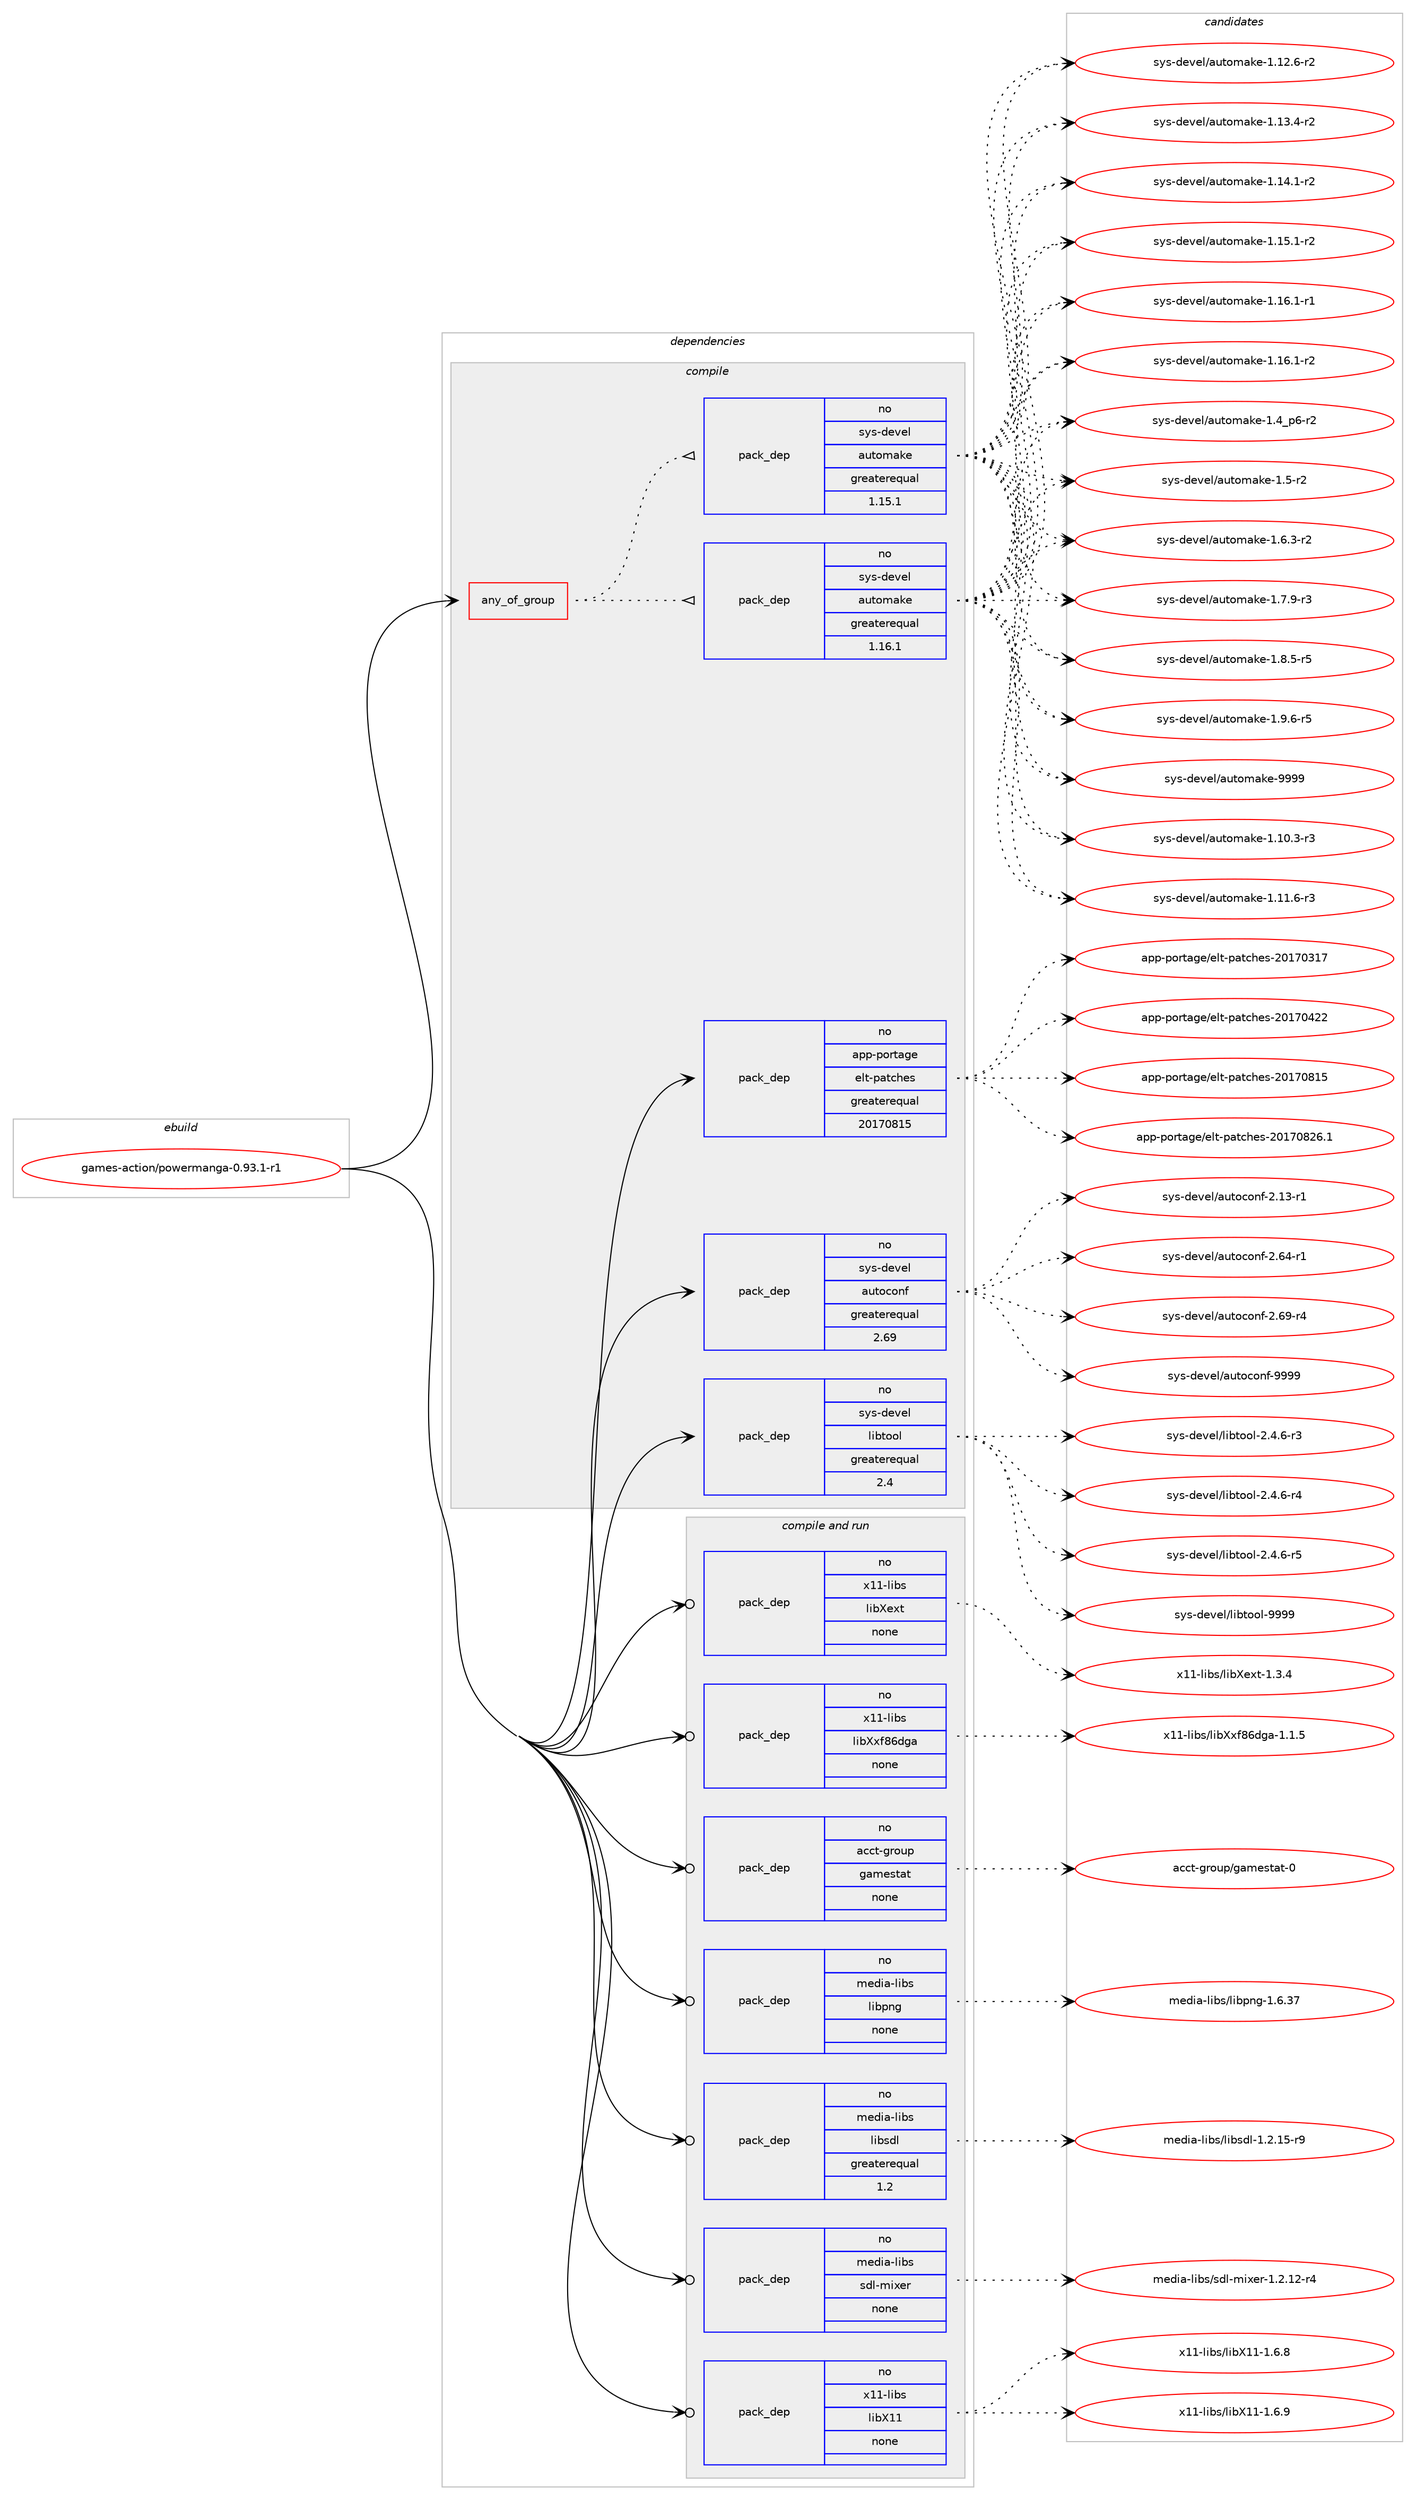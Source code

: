 digraph prolog {

# *************
# Graph options
# *************

newrank=true;
concentrate=true;
compound=true;
graph [rankdir=LR,fontname=Helvetica,fontsize=10,ranksep=1.5];#, ranksep=2.5, nodesep=0.2];
edge  [arrowhead=vee];
node  [fontname=Helvetica,fontsize=10];

# **********
# The ebuild
# **********

subgraph cluster_leftcol {
color=gray;
rank=same;
label=<<i>ebuild</i>>;
id [label="games-action/powermanga-0.93.1-r1", color=red, width=4, href="../games-action/powermanga-0.93.1-r1.svg"];
}

# ****************
# The dependencies
# ****************

subgraph cluster_midcol {
color=gray;
label=<<i>dependencies</i>>;
subgraph cluster_compile {
fillcolor="#eeeeee";
style=filled;
label=<<i>compile</i>>;
subgraph any11876 {
dependency736076 [label=<<TABLE BORDER="0" CELLBORDER="1" CELLSPACING="0" CELLPADDING="4"><TR><TD CELLPADDING="10">any_of_group</TD></TR></TABLE>>, shape=none, color=red];subgraph pack539674 {
dependency736077 [label=<<TABLE BORDER="0" CELLBORDER="1" CELLSPACING="0" CELLPADDING="4" WIDTH="220"><TR><TD ROWSPAN="6" CELLPADDING="30">pack_dep</TD></TR><TR><TD WIDTH="110">no</TD></TR><TR><TD>sys-devel</TD></TR><TR><TD>automake</TD></TR><TR><TD>greaterequal</TD></TR><TR><TD>1.16.1</TD></TR></TABLE>>, shape=none, color=blue];
}
dependency736076:e -> dependency736077:w [weight=20,style="dotted",arrowhead="oinv"];
subgraph pack539675 {
dependency736078 [label=<<TABLE BORDER="0" CELLBORDER="1" CELLSPACING="0" CELLPADDING="4" WIDTH="220"><TR><TD ROWSPAN="6" CELLPADDING="30">pack_dep</TD></TR><TR><TD WIDTH="110">no</TD></TR><TR><TD>sys-devel</TD></TR><TR><TD>automake</TD></TR><TR><TD>greaterequal</TD></TR><TR><TD>1.15.1</TD></TR></TABLE>>, shape=none, color=blue];
}
dependency736076:e -> dependency736078:w [weight=20,style="dotted",arrowhead="oinv"];
}
id:e -> dependency736076:w [weight=20,style="solid",arrowhead="vee"];
subgraph pack539676 {
dependency736079 [label=<<TABLE BORDER="0" CELLBORDER="1" CELLSPACING="0" CELLPADDING="4" WIDTH="220"><TR><TD ROWSPAN="6" CELLPADDING="30">pack_dep</TD></TR><TR><TD WIDTH="110">no</TD></TR><TR><TD>app-portage</TD></TR><TR><TD>elt-patches</TD></TR><TR><TD>greaterequal</TD></TR><TR><TD>20170815</TD></TR></TABLE>>, shape=none, color=blue];
}
id:e -> dependency736079:w [weight=20,style="solid",arrowhead="vee"];
subgraph pack539677 {
dependency736080 [label=<<TABLE BORDER="0" CELLBORDER="1" CELLSPACING="0" CELLPADDING="4" WIDTH="220"><TR><TD ROWSPAN="6" CELLPADDING="30">pack_dep</TD></TR><TR><TD WIDTH="110">no</TD></TR><TR><TD>sys-devel</TD></TR><TR><TD>autoconf</TD></TR><TR><TD>greaterequal</TD></TR><TR><TD>2.69</TD></TR></TABLE>>, shape=none, color=blue];
}
id:e -> dependency736080:w [weight=20,style="solid",arrowhead="vee"];
subgraph pack539678 {
dependency736081 [label=<<TABLE BORDER="0" CELLBORDER="1" CELLSPACING="0" CELLPADDING="4" WIDTH="220"><TR><TD ROWSPAN="6" CELLPADDING="30">pack_dep</TD></TR><TR><TD WIDTH="110">no</TD></TR><TR><TD>sys-devel</TD></TR><TR><TD>libtool</TD></TR><TR><TD>greaterequal</TD></TR><TR><TD>2.4</TD></TR></TABLE>>, shape=none, color=blue];
}
id:e -> dependency736081:w [weight=20,style="solid",arrowhead="vee"];
}
subgraph cluster_compileandrun {
fillcolor="#eeeeee";
style=filled;
label=<<i>compile and run</i>>;
subgraph pack539679 {
dependency736082 [label=<<TABLE BORDER="0" CELLBORDER="1" CELLSPACING="0" CELLPADDING="4" WIDTH="220"><TR><TD ROWSPAN="6" CELLPADDING="30">pack_dep</TD></TR><TR><TD WIDTH="110">no</TD></TR><TR><TD>acct-group</TD></TR><TR><TD>gamestat</TD></TR><TR><TD>none</TD></TR><TR><TD></TD></TR></TABLE>>, shape=none, color=blue];
}
id:e -> dependency736082:w [weight=20,style="solid",arrowhead="odotvee"];
subgraph pack539680 {
dependency736083 [label=<<TABLE BORDER="0" CELLBORDER="1" CELLSPACING="0" CELLPADDING="4" WIDTH="220"><TR><TD ROWSPAN="6" CELLPADDING="30">pack_dep</TD></TR><TR><TD WIDTH="110">no</TD></TR><TR><TD>media-libs</TD></TR><TR><TD>libpng</TD></TR><TR><TD>none</TD></TR><TR><TD></TD></TR></TABLE>>, shape=none, color=blue];
}
id:e -> dependency736083:w [weight=20,style="solid",arrowhead="odotvee"];
subgraph pack539681 {
dependency736084 [label=<<TABLE BORDER="0" CELLBORDER="1" CELLSPACING="0" CELLPADDING="4" WIDTH="220"><TR><TD ROWSPAN="6" CELLPADDING="30">pack_dep</TD></TR><TR><TD WIDTH="110">no</TD></TR><TR><TD>media-libs</TD></TR><TR><TD>libsdl</TD></TR><TR><TD>greaterequal</TD></TR><TR><TD>1.2</TD></TR></TABLE>>, shape=none, color=blue];
}
id:e -> dependency736084:w [weight=20,style="solid",arrowhead="odotvee"];
subgraph pack539682 {
dependency736085 [label=<<TABLE BORDER="0" CELLBORDER="1" CELLSPACING="0" CELLPADDING="4" WIDTH="220"><TR><TD ROWSPAN="6" CELLPADDING="30">pack_dep</TD></TR><TR><TD WIDTH="110">no</TD></TR><TR><TD>media-libs</TD></TR><TR><TD>sdl-mixer</TD></TR><TR><TD>none</TD></TR><TR><TD></TD></TR></TABLE>>, shape=none, color=blue];
}
id:e -> dependency736085:w [weight=20,style="solid",arrowhead="odotvee"];
subgraph pack539683 {
dependency736086 [label=<<TABLE BORDER="0" CELLBORDER="1" CELLSPACING="0" CELLPADDING="4" WIDTH="220"><TR><TD ROWSPAN="6" CELLPADDING="30">pack_dep</TD></TR><TR><TD WIDTH="110">no</TD></TR><TR><TD>x11-libs</TD></TR><TR><TD>libX11</TD></TR><TR><TD>none</TD></TR><TR><TD></TD></TR></TABLE>>, shape=none, color=blue];
}
id:e -> dependency736086:w [weight=20,style="solid",arrowhead="odotvee"];
subgraph pack539684 {
dependency736087 [label=<<TABLE BORDER="0" CELLBORDER="1" CELLSPACING="0" CELLPADDING="4" WIDTH="220"><TR><TD ROWSPAN="6" CELLPADDING="30">pack_dep</TD></TR><TR><TD WIDTH="110">no</TD></TR><TR><TD>x11-libs</TD></TR><TR><TD>libXext</TD></TR><TR><TD>none</TD></TR><TR><TD></TD></TR></TABLE>>, shape=none, color=blue];
}
id:e -> dependency736087:w [weight=20,style="solid",arrowhead="odotvee"];
subgraph pack539685 {
dependency736088 [label=<<TABLE BORDER="0" CELLBORDER="1" CELLSPACING="0" CELLPADDING="4" WIDTH="220"><TR><TD ROWSPAN="6" CELLPADDING="30">pack_dep</TD></TR><TR><TD WIDTH="110">no</TD></TR><TR><TD>x11-libs</TD></TR><TR><TD>libXxf86dga</TD></TR><TR><TD>none</TD></TR><TR><TD></TD></TR></TABLE>>, shape=none, color=blue];
}
id:e -> dependency736088:w [weight=20,style="solid",arrowhead="odotvee"];
}
subgraph cluster_run {
fillcolor="#eeeeee";
style=filled;
label=<<i>run</i>>;
}
}

# **************
# The candidates
# **************

subgraph cluster_choices {
rank=same;
color=gray;
label=<<i>candidates</i>>;

subgraph choice539674 {
color=black;
nodesep=1;
choice11512111545100101118101108479711711611110997107101454946494846514511451 [label="sys-devel/automake-1.10.3-r3", color=red, width=4,href="../sys-devel/automake-1.10.3-r3.svg"];
choice11512111545100101118101108479711711611110997107101454946494946544511451 [label="sys-devel/automake-1.11.6-r3", color=red, width=4,href="../sys-devel/automake-1.11.6-r3.svg"];
choice11512111545100101118101108479711711611110997107101454946495046544511450 [label="sys-devel/automake-1.12.6-r2", color=red, width=4,href="../sys-devel/automake-1.12.6-r2.svg"];
choice11512111545100101118101108479711711611110997107101454946495146524511450 [label="sys-devel/automake-1.13.4-r2", color=red, width=4,href="../sys-devel/automake-1.13.4-r2.svg"];
choice11512111545100101118101108479711711611110997107101454946495246494511450 [label="sys-devel/automake-1.14.1-r2", color=red, width=4,href="../sys-devel/automake-1.14.1-r2.svg"];
choice11512111545100101118101108479711711611110997107101454946495346494511450 [label="sys-devel/automake-1.15.1-r2", color=red, width=4,href="../sys-devel/automake-1.15.1-r2.svg"];
choice11512111545100101118101108479711711611110997107101454946495446494511449 [label="sys-devel/automake-1.16.1-r1", color=red, width=4,href="../sys-devel/automake-1.16.1-r1.svg"];
choice11512111545100101118101108479711711611110997107101454946495446494511450 [label="sys-devel/automake-1.16.1-r2", color=red, width=4,href="../sys-devel/automake-1.16.1-r2.svg"];
choice115121115451001011181011084797117116111109971071014549465295112544511450 [label="sys-devel/automake-1.4_p6-r2", color=red, width=4,href="../sys-devel/automake-1.4_p6-r2.svg"];
choice11512111545100101118101108479711711611110997107101454946534511450 [label="sys-devel/automake-1.5-r2", color=red, width=4,href="../sys-devel/automake-1.5-r2.svg"];
choice115121115451001011181011084797117116111109971071014549465446514511450 [label="sys-devel/automake-1.6.3-r2", color=red, width=4,href="../sys-devel/automake-1.6.3-r2.svg"];
choice115121115451001011181011084797117116111109971071014549465546574511451 [label="sys-devel/automake-1.7.9-r3", color=red, width=4,href="../sys-devel/automake-1.7.9-r3.svg"];
choice115121115451001011181011084797117116111109971071014549465646534511453 [label="sys-devel/automake-1.8.5-r5", color=red, width=4,href="../sys-devel/automake-1.8.5-r5.svg"];
choice115121115451001011181011084797117116111109971071014549465746544511453 [label="sys-devel/automake-1.9.6-r5", color=red, width=4,href="../sys-devel/automake-1.9.6-r5.svg"];
choice115121115451001011181011084797117116111109971071014557575757 [label="sys-devel/automake-9999", color=red, width=4,href="../sys-devel/automake-9999.svg"];
dependency736077:e -> choice11512111545100101118101108479711711611110997107101454946494846514511451:w [style=dotted,weight="100"];
dependency736077:e -> choice11512111545100101118101108479711711611110997107101454946494946544511451:w [style=dotted,weight="100"];
dependency736077:e -> choice11512111545100101118101108479711711611110997107101454946495046544511450:w [style=dotted,weight="100"];
dependency736077:e -> choice11512111545100101118101108479711711611110997107101454946495146524511450:w [style=dotted,weight="100"];
dependency736077:e -> choice11512111545100101118101108479711711611110997107101454946495246494511450:w [style=dotted,weight="100"];
dependency736077:e -> choice11512111545100101118101108479711711611110997107101454946495346494511450:w [style=dotted,weight="100"];
dependency736077:e -> choice11512111545100101118101108479711711611110997107101454946495446494511449:w [style=dotted,weight="100"];
dependency736077:e -> choice11512111545100101118101108479711711611110997107101454946495446494511450:w [style=dotted,weight="100"];
dependency736077:e -> choice115121115451001011181011084797117116111109971071014549465295112544511450:w [style=dotted,weight="100"];
dependency736077:e -> choice11512111545100101118101108479711711611110997107101454946534511450:w [style=dotted,weight="100"];
dependency736077:e -> choice115121115451001011181011084797117116111109971071014549465446514511450:w [style=dotted,weight="100"];
dependency736077:e -> choice115121115451001011181011084797117116111109971071014549465546574511451:w [style=dotted,weight="100"];
dependency736077:e -> choice115121115451001011181011084797117116111109971071014549465646534511453:w [style=dotted,weight="100"];
dependency736077:e -> choice115121115451001011181011084797117116111109971071014549465746544511453:w [style=dotted,weight="100"];
dependency736077:e -> choice115121115451001011181011084797117116111109971071014557575757:w [style=dotted,weight="100"];
}
subgraph choice539675 {
color=black;
nodesep=1;
choice11512111545100101118101108479711711611110997107101454946494846514511451 [label="sys-devel/automake-1.10.3-r3", color=red, width=4,href="../sys-devel/automake-1.10.3-r3.svg"];
choice11512111545100101118101108479711711611110997107101454946494946544511451 [label="sys-devel/automake-1.11.6-r3", color=red, width=4,href="../sys-devel/automake-1.11.6-r3.svg"];
choice11512111545100101118101108479711711611110997107101454946495046544511450 [label="sys-devel/automake-1.12.6-r2", color=red, width=4,href="../sys-devel/automake-1.12.6-r2.svg"];
choice11512111545100101118101108479711711611110997107101454946495146524511450 [label="sys-devel/automake-1.13.4-r2", color=red, width=4,href="../sys-devel/automake-1.13.4-r2.svg"];
choice11512111545100101118101108479711711611110997107101454946495246494511450 [label="sys-devel/automake-1.14.1-r2", color=red, width=4,href="../sys-devel/automake-1.14.1-r2.svg"];
choice11512111545100101118101108479711711611110997107101454946495346494511450 [label="sys-devel/automake-1.15.1-r2", color=red, width=4,href="../sys-devel/automake-1.15.1-r2.svg"];
choice11512111545100101118101108479711711611110997107101454946495446494511449 [label="sys-devel/automake-1.16.1-r1", color=red, width=4,href="../sys-devel/automake-1.16.1-r1.svg"];
choice11512111545100101118101108479711711611110997107101454946495446494511450 [label="sys-devel/automake-1.16.1-r2", color=red, width=4,href="../sys-devel/automake-1.16.1-r2.svg"];
choice115121115451001011181011084797117116111109971071014549465295112544511450 [label="sys-devel/automake-1.4_p6-r2", color=red, width=4,href="../sys-devel/automake-1.4_p6-r2.svg"];
choice11512111545100101118101108479711711611110997107101454946534511450 [label="sys-devel/automake-1.5-r2", color=red, width=4,href="../sys-devel/automake-1.5-r2.svg"];
choice115121115451001011181011084797117116111109971071014549465446514511450 [label="sys-devel/automake-1.6.3-r2", color=red, width=4,href="../sys-devel/automake-1.6.3-r2.svg"];
choice115121115451001011181011084797117116111109971071014549465546574511451 [label="sys-devel/automake-1.7.9-r3", color=red, width=4,href="../sys-devel/automake-1.7.9-r3.svg"];
choice115121115451001011181011084797117116111109971071014549465646534511453 [label="sys-devel/automake-1.8.5-r5", color=red, width=4,href="../sys-devel/automake-1.8.5-r5.svg"];
choice115121115451001011181011084797117116111109971071014549465746544511453 [label="sys-devel/automake-1.9.6-r5", color=red, width=4,href="../sys-devel/automake-1.9.6-r5.svg"];
choice115121115451001011181011084797117116111109971071014557575757 [label="sys-devel/automake-9999", color=red, width=4,href="../sys-devel/automake-9999.svg"];
dependency736078:e -> choice11512111545100101118101108479711711611110997107101454946494846514511451:w [style=dotted,weight="100"];
dependency736078:e -> choice11512111545100101118101108479711711611110997107101454946494946544511451:w [style=dotted,weight="100"];
dependency736078:e -> choice11512111545100101118101108479711711611110997107101454946495046544511450:w [style=dotted,weight="100"];
dependency736078:e -> choice11512111545100101118101108479711711611110997107101454946495146524511450:w [style=dotted,weight="100"];
dependency736078:e -> choice11512111545100101118101108479711711611110997107101454946495246494511450:w [style=dotted,weight="100"];
dependency736078:e -> choice11512111545100101118101108479711711611110997107101454946495346494511450:w [style=dotted,weight="100"];
dependency736078:e -> choice11512111545100101118101108479711711611110997107101454946495446494511449:w [style=dotted,weight="100"];
dependency736078:e -> choice11512111545100101118101108479711711611110997107101454946495446494511450:w [style=dotted,weight="100"];
dependency736078:e -> choice115121115451001011181011084797117116111109971071014549465295112544511450:w [style=dotted,weight="100"];
dependency736078:e -> choice11512111545100101118101108479711711611110997107101454946534511450:w [style=dotted,weight="100"];
dependency736078:e -> choice115121115451001011181011084797117116111109971071014549465446514511450:w [style=dotted,weight="100"];
dependency736078:e -> choice115121115451001011181011084797117116111109971071014549465546574511451:w [style=dotted,weight="100"];
dependency736078:e -> choice115121115451001011181011084797117116111109971071014549465646534511453:w [style=dotted,weight="100"];
dependency736078:e -> choice115121115451001011181011084797117116111109971071014549465746544511453:w [style=dotted,weight="100"];
dependency736078:e -> choice115121115451001011181011084797117116111109971071014557575757:w [style=dotted,weight="100"];
}
subgraph choice539676 {
color=black;
nodesep=1;
choice97112112451121111141169710310147101108116451129711699104101115455048495548514955 [label="app-portage/elt-patches-20170317", color=red, width=4,href="../app-portage/elt-patches-20170317.svg"];
choice97112112451121111141169710310147101108116451129711699104101115455048495548525050 [label="app-portage/elt-patches-20170422", color=red, width=4,href="../app-portage/elt-patches-20170422.svg"];
choice97112112451121111141169710310147101108116451129711699104101115455048495548564953 [label="app-portage/elt-patches-20170815", color=red, width=4,href="../app-portage/elt-patches-20170815.svg"];
choice971121124511211111411697103101471011081164511297116991041011154550484955485650544649 [label="app-portage/elt-patches-20170826.1", color=red, width=4,href="../app-portage/elt-patches-20170826.1.svg"];
dependency736079:e -> choice97112112451121111141169710310147101108116451129711699104101115455048495548514955:w [style=dotted,weight="100"];
dependency736079:e -> choice97112112451121111141169710310147101108116451129711699104101115455048495548525050:w [style=dotted,weight="100"];
dependency736079:e -> choice97112112451121111141169710310147101108116451129711699104101115455048495548564953:w [style=dotted,weight="100"];
dependency736079:e -> choice971121124511211111411697103101471011081164511297116991041011154550484955485650544649:w [style=dotted,weight="100"];
}
subgraph choice539677 {
color=black;
nodesep=1;
choice1151211154510010111810110847971171161119911111010245504649514511449 [label="sys-devel/autoconf-2.13-r1", color=red, width=4,href="../sys-devel/autoconf-2.13-r1.svg"];
choice1151211154510010111810110847971171161119911111010245504654524511449 [label="sys-devel/autoconf-2.64-r1", color=red, width=4,href="../sys-devel/autoconf-2.64-r1.svg"];
choice1151211154510010111810110847971171161119911111010245504654574511452 [label="sys-devel/autoconf-2.69-r4", color=red, width=4,href="../sys-devel/autoconf-2.69-r4.svg"];
choice115121115451001011181011084797117116111991111101024557575757 [label="sys-devel/autoconf-9999", color=red, width=4,href="../sys-devel/autoconf-9999.svg"];
dependency736080:e -> choice1151211154510010111810110847971171161119911111010245504649514511449:w [style=dotted,weight="100"];
dependency736080:e -> choice1151211154510010111810110847971171161119911111010245504654524511449:w [style=dotted,weight="100"];
dependency736080:e -> choice1151211154510010111810110847971171161119911111010245504654574511452:w [style=dotted,weight="100"];
dependency736080:e -> choice115121115451001011181011084797117116111991111101024557575757:w [style=dotted,weight="100"];
}
subgraph choice539678 {
color=black;
nodesep=1;
choice1151211154510010111810110847108105981161111111084550465246544511451 [label="sys-devel/libtool-2.4.6-r3", color=red, width=4,href="../sys-devel/libtool-2.4.6-r3.svg"];
choice1151211154510010111810110847108105981161111111084550465246544511452 [label="sys-devel/libtool-2.4.6-r4", color=red, width=4,href="../sys-devel/libtool-2.4.6-r4.svg"];
choice1151211154510010111810110847108105981161111111084550465246544511453 [label="sys-devel/libtool-2.4.6-r5", color=red, width=4,href="../sys-devel/libtool-2.4.6-r5.svg"];
choice1151211154510010111810110847108105981161111111084557575757 [label="sys-devel/libtool-9999", color=red, width=4,href="../sys-devel/libtool-9999.svg"];
dependency736081:e -> choice1151211154510010111810110847108105981161111111084550465246544511451:w [style=dotted,weight="100"];
dependency736081:e -> choice1151211154510010111810110847108105981161111111084550465246544511452:w [style=dotted,weight="100"];
dependency736081:e -> choice1151211154510010111810110847108105981161111111084550465246544511453:w [style=dotted,weight="100"];
dependency736081:e -> choice1151211154510010111810110847108105981161111111084557575757:w [style=dotted,weight="100"];
}
subgraph choice539679 {
color=black;
nodesep=1;
choice979999116451031141111171124710397109101115116971164548 [label="acct-group/gamestat-0", color=red, width=4,href="../acct-group/gamestat-0.svg"];
dependency736082:e -> choice979999116451031141111171124710397109101115116971164548:w [style=dotted,weight="100"];
}
subgraph choice539680 {
color=black;
nodesep=1;
choice109101100105974510810598115471081059811211010345494654465155 [label="media-libs/libpng-1.6.37", color=red, width=4,href="../media-libs/libpng-1.6.37.svg"];
dependency736083:e -> choice109101100105974510810598115471081059811211010345494654465155:w [style=dotted,weight="100"];
}
subgraph choice539681 {
color=black;
nodesep=1;
choice1091011001059745108105981154710810598115100108454946504649534511457 [label="media-libs/libsdl-1.2.15-r9", color=red, width=4,href="../media-libs/libsdl-1.2.15-r9.svg"];
dependency736084:e -> choice1091011001059745108105981154710810598115100108454946504649534511457:w [style=dotted,weight="100"];
}
subgraph choice539682 {
color=black;
nodesep=1;
choice1091011001059745108105981154711510010845109105120101114454946504649504511452 [label="media-libs/sdl-mixer-1.2.12-r4", color=red, width=4,href="../media-libs/sdl-mixer-1.2.12-r4.svg"];
dependency736085:e -> choice1091011001059745108105981154711510010845109105120101114454946504649504511452:w [style=dotted,weight="100"];
}
subgraph choice539683 {
color=black;
nodesep=1;
choice120494945108105981154710810598884949454946544656 [label="x11-libs/libX11-1.6.8", color=red, width=4,href="../x11-libs/libX11-1.6.8.svg"];
choice120494945108105981154710810598884949454946544657 [label="x11-libs/libX11-1.6.9", color=red, width=4,href="../x11-libs/libX11-1.6.9.svg"];
dependency736086:e -> choice120494945108105981154710810598884949454946544656:w [style=dotted,weight="100"];
dependency736086:e -> choice120494945108105981154710810598884949454946544657:w [style=dotted,weight="100"];
}
subgraph choice539684 {
color=black;
nodesep=1;
choice12049494510810598115471081059888101120116454946514652 [label="x11-libs/libXext-1.3.4", color=red, width=4,href="../x11-libs/libXext-1.3.4.svg"];
dependency736087:e -> choice12049494510810598115471081059888101120116454946514652:w [style=dotted,weight="100"];
}
subgraph choice539685 {
color=black;
nodesep=1;
choice12049494510810598115471081059888120102565410010397454946494653 [label="x11-libs/libXxf86dga-1.1.5", color=red, width=4,href="../x11-libs/libXxf86dga-1.1.5.svg"];
dependency736088:e -> choice12049494510810598115471081059888120102565410010397454946494653:w [style=dotted,weight="100"];
}
}

}
